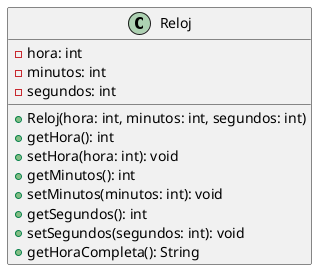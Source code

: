 @startuml

class Reloj {
    - hora: int
    - minutos: int
    - segundos: int
    
    + Reloj(hora: int, minutos: int, segundos: int)
    + getHora(): int
    + setHora(hora: int): void
    + getMinutos(): int
    + setMinutos(minutos: int): void
    + getSegundos(): int
    + setSegundos(segundos: int): void
    + getHoraCompleta(): String
}

@enduml
